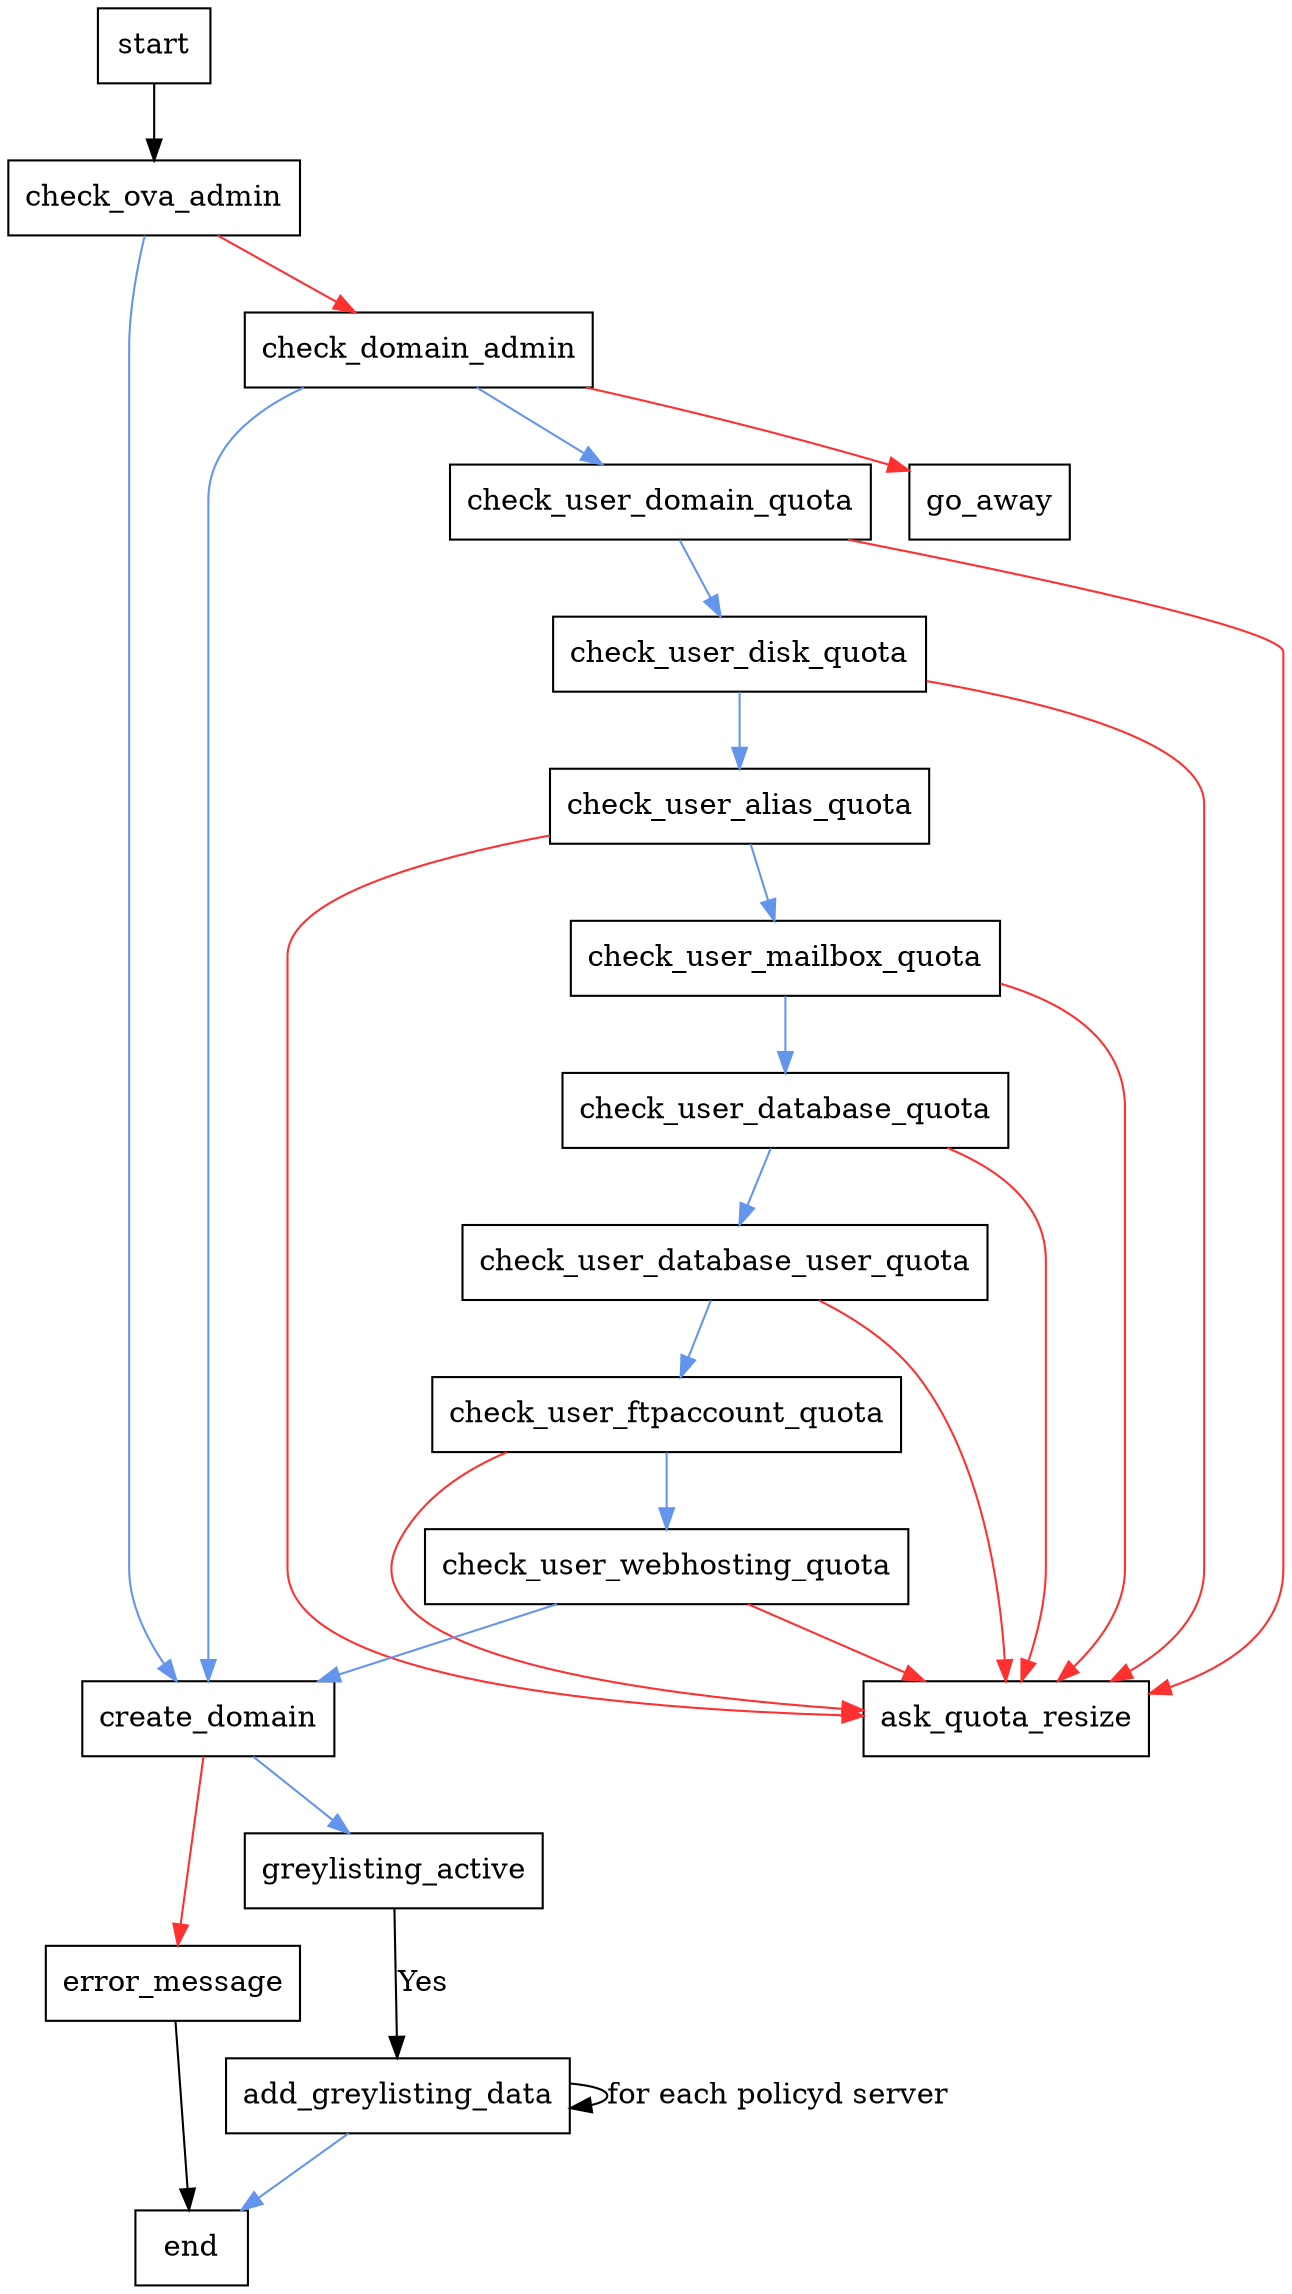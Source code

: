 digraph create_domains {
	rankdir=TB;
	size="auto"
//	node [shape = doublecircle]; LR_0 LR_3 LR_4 LR_8;
// color scheme : http://www.graphviz.org/doc/info/colors.html

	node [shape = rect];
	start -> check_ova_admin;
	check_ova_admin -> check_domain_admin [ color="firebrick1" ];
	check_ova_admin -> create_domain [ color="cornflowerblue" ];
	check_domain_admin -> check_user_domain_quota [ color="cornflowerblue" ];
	check_domain_admin -> go_away [ color="firebrick1" ];
	check_user_domain_quota -> ask_quota_resize [ color="firebrick1" ];
	check_user_domain_quota -> check_user_disk_quota [ color="cornflowerblue" ];
	check_user_disk_quota -> check_user_alias_quota [ color="cornflowerblue" ];
	check_user_disk_quota -> ask_quota_resize [ color="firebrick1" ];
	check_user_alias_quota -> check_user_mailbox_quota [ color="cornflowerblue" ];
	check_user_alias_quota -> ask_quota_resize [ color="firebrick1" ];
	check_user_mailbox_quota -> check_user_database_quota [ color="cornflowerblue" ];
	check_user_mailbox_quota -> ask_quota_resize [ color="firebrick1" ];
	check_user_database_quota -> check_user_database_user_quota [ color="cornflowerblue" ];
	check_user_database_quota -> ask_quota_resize [ color="firebrick1" ];
	check_user_database_user_quota -> check_user_ftpaccount_quota [ color="cornflowerblue" ];
	check_user_database_user_quota -> ask_quota_resize [ color="firebrick1" ];
	check_user_ftpaccount_quota -> check_user_webhosting_quota [ color="cornflowerblue" ];
	check_user_ftpaccount_quota -> ask_quota_resize [ color="firebrick1" ];
	check_user_webhosting_quota -> ask_quota_resize [ color="firebrick1" ];
	check_user_webhosting_quota -> create_domain [ color="cornflowerblue" ];

	check_domain_admin -> create_domain [ color="cornflowerblue" ];
	create_domain -> greylisting_active [ color="cornflowerblue" ];
	create_domain -> error_message [ color="firebrick1" ];
	greylisting_active -> add_greylisting_data [ label="Yes" ];
 	add_greylisting_data -> add_greylisting_data [label="for each policyd server"]
 	add_greylisting_data -> end [ color="cornflowerblue" ];


	error_message -> end;

}